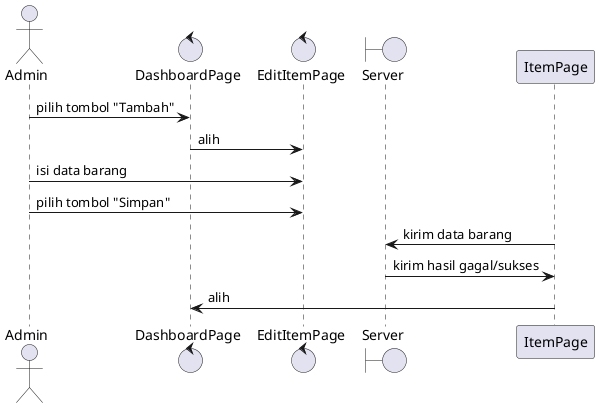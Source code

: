 @startuml
actor Admin
control DashboardPage
control EditItemPage
boundary Server

Admin -> DashboardPage: pilih tombol "Tambah"
DashboardPage -> EditItemPage: alih
Admin -> EditItemPage: isi data barang
Admin -> EditItemPage: pilih tombol "Simpan"
ItemPage -> Server: kirim data barang
Server -> ItemPage: kirim hasil gagal/sukses
ItemPage -> DashboardPage: alih
@enduml

